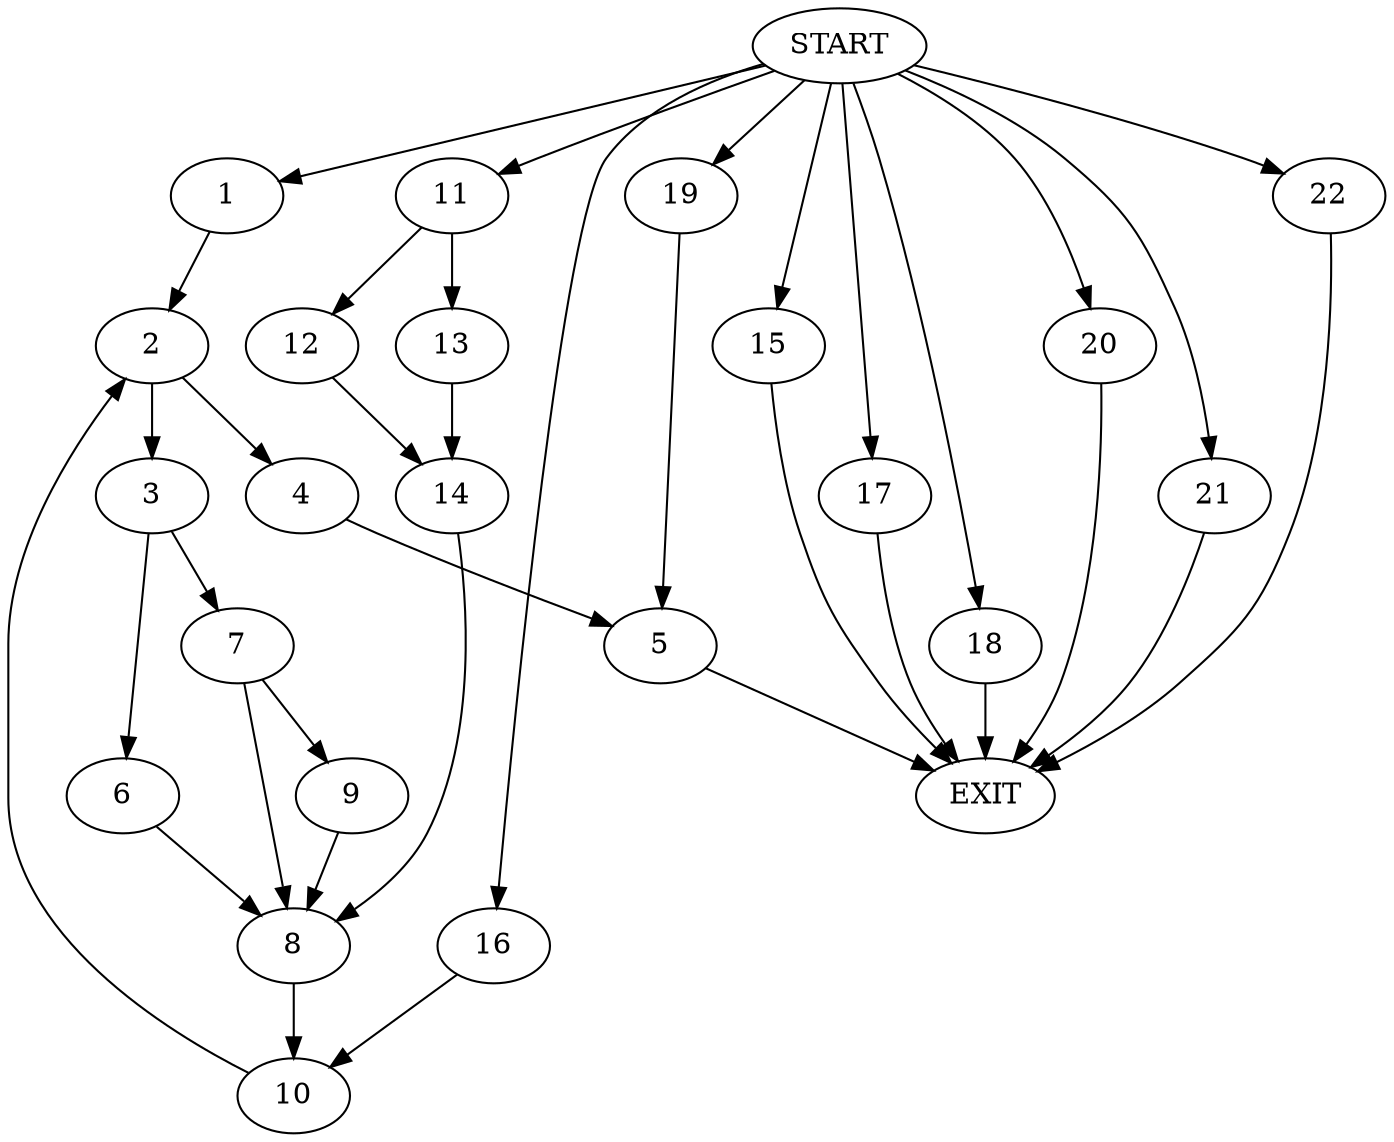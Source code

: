digraph {
0 [label="START"]
23 [label="EXIT"]
0 -> 1
1 -> 2
2 -> 3
2 -> 4
4 -> 5
3 -> 6
3 -> 7
6 -> 8
7 -> 9
7 -> 8
8 -> 10
0 -> 11
11 -> 12
11 -> 13
12 -> 14
13 -> 14
14 -> 8
0 -> 15
15 -> 23
9 -> 8
10 -> 2
0 -> 16
16 -> 10
0 -> 17
17 -> 23
5 -> 23
0 -> 18
18 -> 23
0 -> 19
19 -> 5
0 -> 20
20 -> 23
0 -> 21
21 -> 23
0 -> 22
22 -> 23
}
